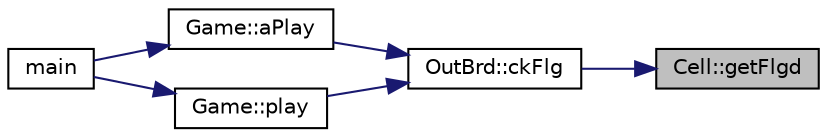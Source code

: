 digraph "Cell::getFlgd"
{
 // INTERACTIVE_SVG=YES
 // LATEX_PDF_SIZE
  edge [fontname="Helvetica",fontsize="10",labelfontname="Helvetica",labelfontsize="10"];
  node [fontname="Helvetica",fontsize="10",shape=record];
  rankdir="RL";
  Node1 [label="Cell::getFlgd",height=0.2,width=0.4,color="black", fillcolor="grey75", style="filled", fontcolor="black",tooltip=" "];
  Node1 -> Node2 [dir="back",color="midnightblue",fontsize="10",style="solid",fontname="Helvetica"];
  Node2 [label="OutBrd::ckFlg",height=0.2,width=0.4,color="black", fillcolor="white", style="filled",URL="$d0/df1/class_out_brd.html#aa92302a7d20fb2e20522e37ed48be906",tooltip=" "];
  Node2 -> Node3 [dir="back",color="midnightblue",fontsize="10",style="solid",fontname="Helvetica"];
  Node3 [label="Game::aPlay",height=0.2,width=0.4,color="black", fillcolor="white", style="filled",URL="$dd/d1f/class_game.html#adc9795bcae2278f21f2510106a68aa4a",tooltip=" "];
  Node3 -> Node4 [dir="back",color="midnightblue",fontsize="10",style="solid",fontname="Helvetica"];
  Node4 [label="main",height=0.2,width=0.4,color="black", fillcolor="white", style="filled",URL="$d6/d4d/_ante___gabrielle___project__2_8cpp.html#a3c04138a5bfe5d72780bb7e82a18e627",tooltip=" "];
  Node2 -> Node5 [dir="back",color="midnightblue",fontsize="10",style="solid",fontname="Helvetica"];
  Node5 [label="Game::play",height=0.2,width=0.4,color="black", fillcolor="white", style="filled",URL="$dd/d1f/class_game.html#aa333825d0bca80e91e53c7e23f053405",tooltip=" "];
  Node5 -> Node4 [dir="back",color="midnightblue",fontsize="10",style="solid",fontname="Helvetica"];
}
